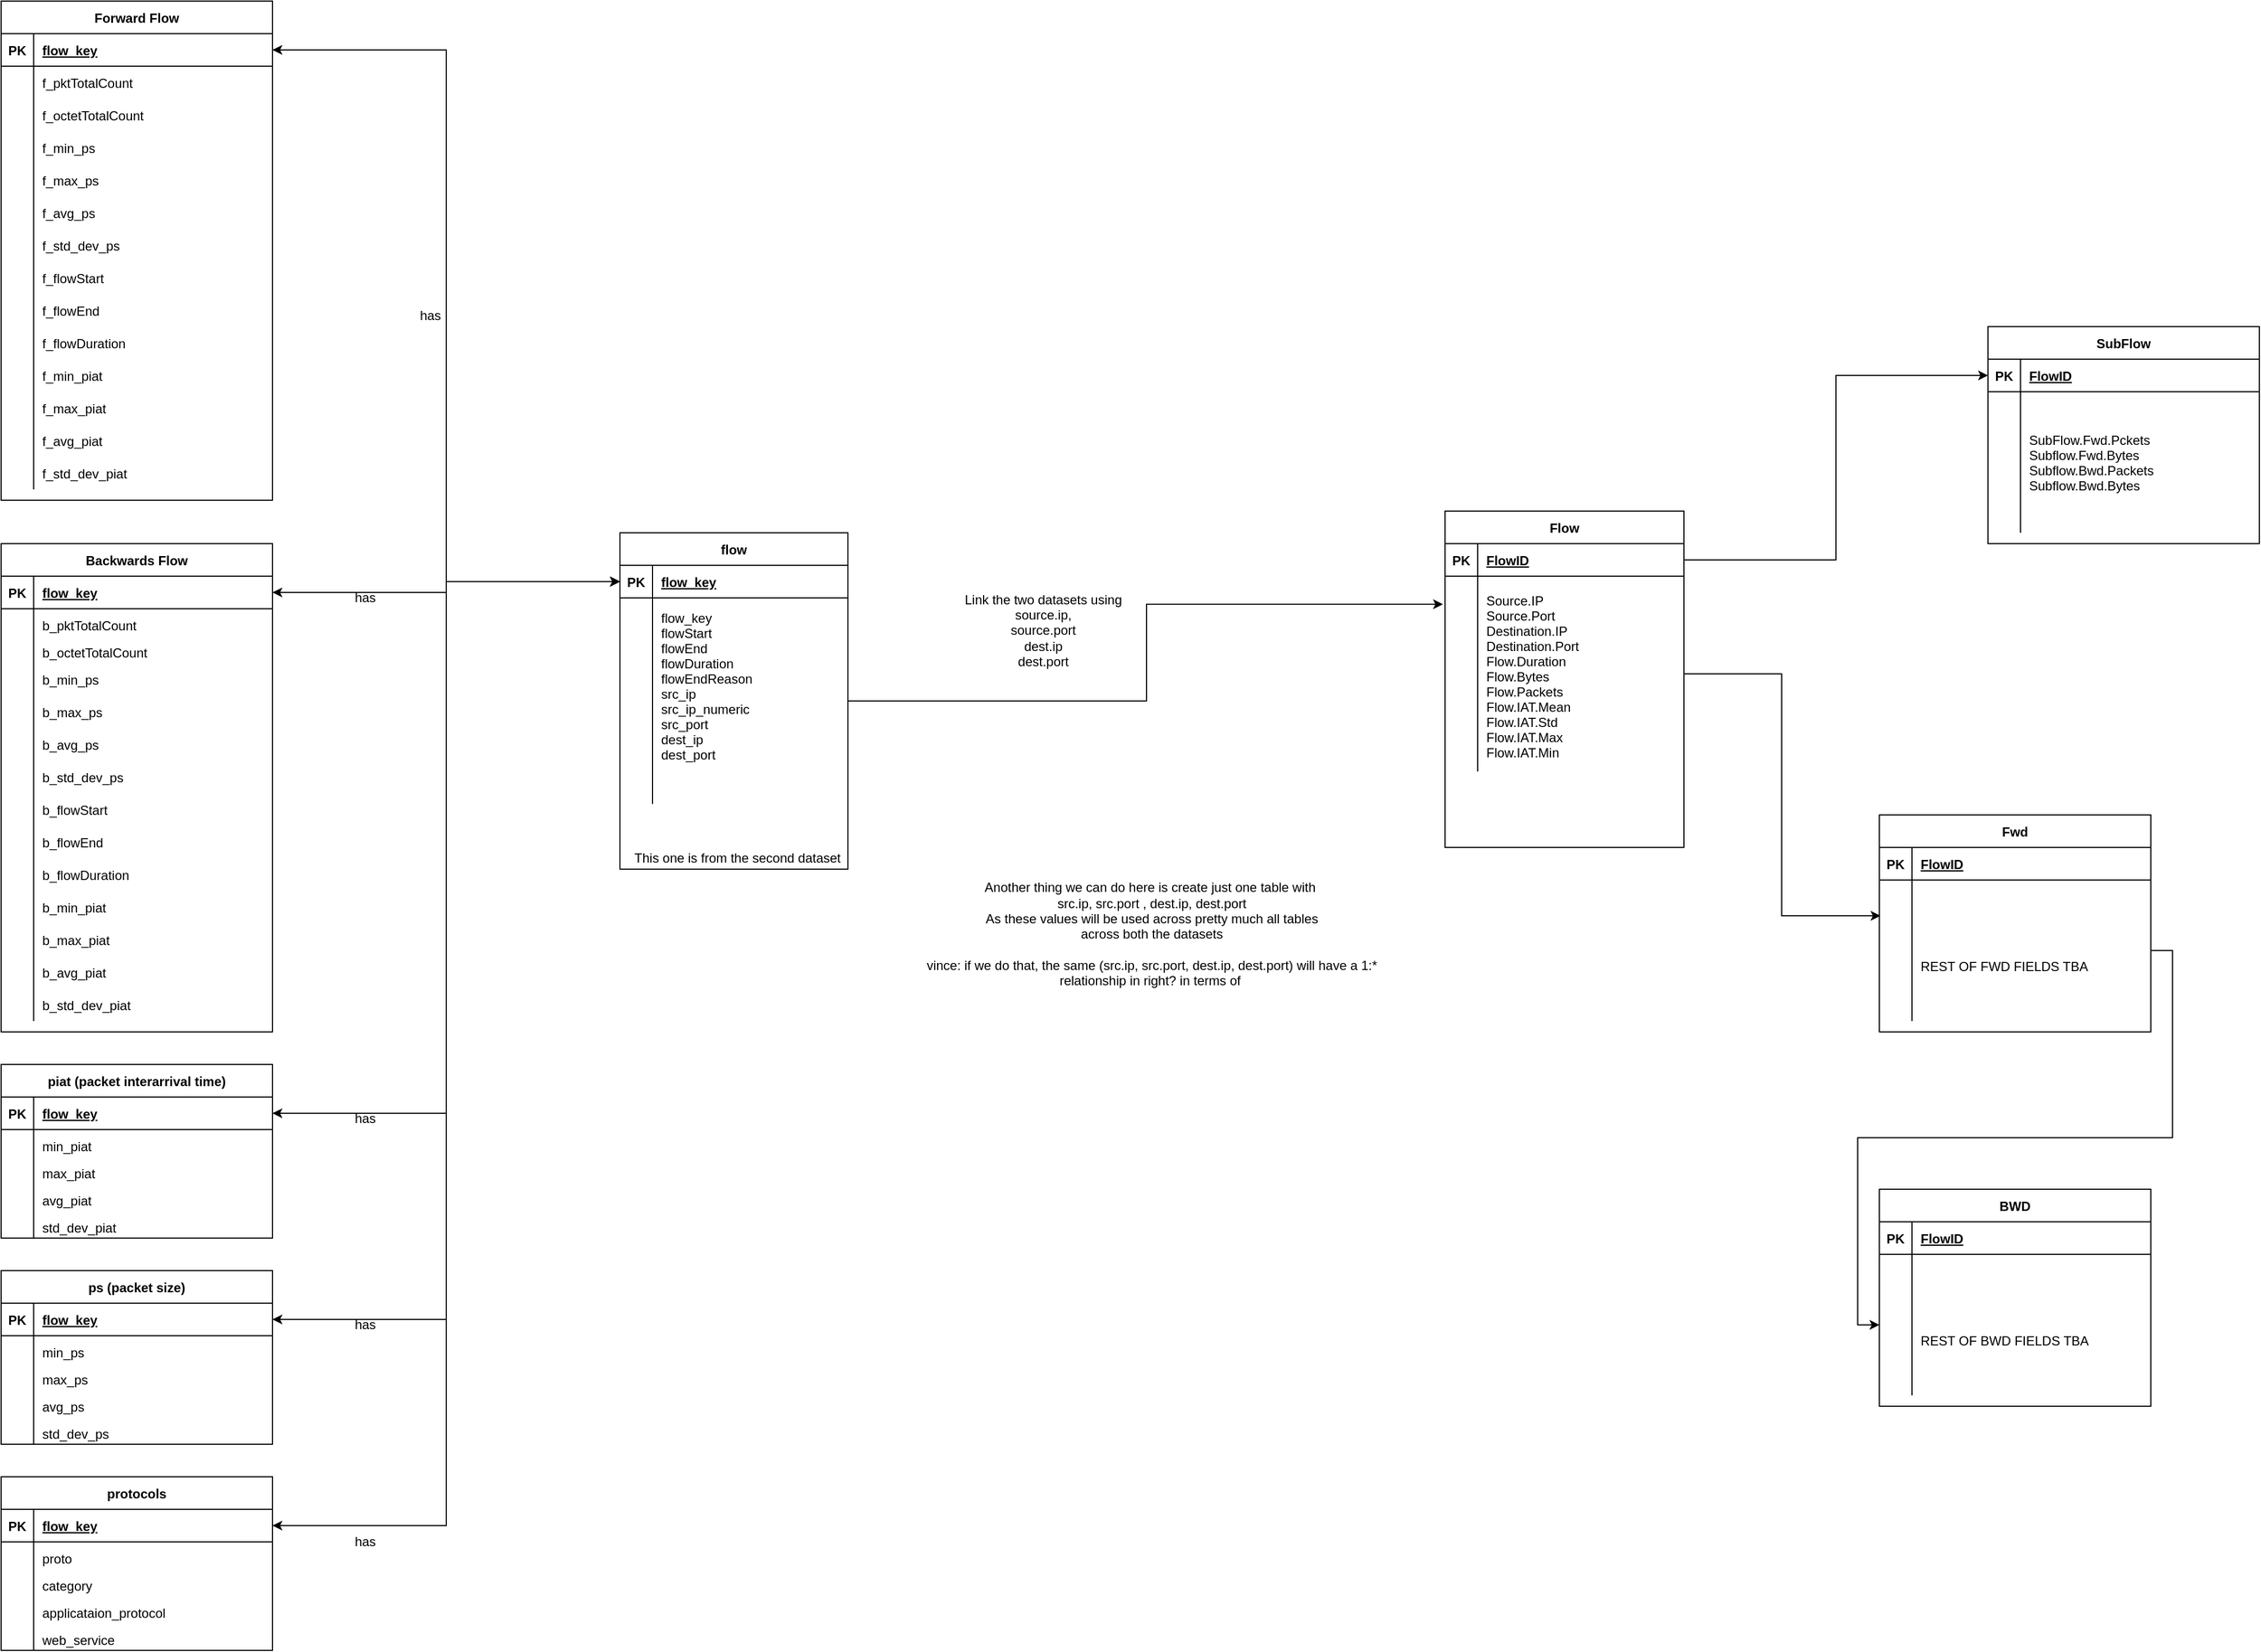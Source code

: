 <mxfile version="13.3.4" type="device"><diagram id="R2lEEEUBdFMjLlhIrx00" name="Page-1"><mxGraphModel dx="902" dy="1365" grid="1" gridSize="10" guides="1" tooltips="1" connect="1" arrows="1" fold="1" page="1" pageScale="1" pageWidth="4000" pageHeight="4000" math="0" shadow="0" extFonts="Permanent Marker^https://fonts.googleapis.com/css?family=Permanent+Marker"><root><mxCell id="0"/><mxCell id="1" parent="0"/><mxCell id="C-vyLk0tnHw3VtMMgP7b-23" value="Flow" style="shape=table;startSize=30;container=1;collapsible=1;childLayout=tableLayout;fixedRows=1;rowLines=0;fontStyle=1;align=center;resizeLast=1;" parent="1" vertex="1"><mxGeometry x="1690" y="1240" width="220" height="310" as="geometry"/></mxCell><mxCell id="C-vyLk0tnHw3VtMMgP7b-24" value="" style="shape=partialRectangle;collapsible=0;dropTarget=0;pointerEvents=0;fillColor=none;points=[[0,0.5],[1,0.5]];portConstraint=eastwest;top=0;left=0;right=0;bottom=1;" parent="C-vyLk0tnHw3VtMMgP7b-23" vertex="1"><mxGeometry y="30" width="220" height="30" as="geometry"/></mxCell><mxCell id="C-vyLk0tnHw3VtMMgP7b-25" value="PK" style="shape=partialRectangle;overflow=hidden;connectable=0;fillColor=none;top=0;left=0;bottom=0;right=0;fontStyle=1;" parent="C-vyLk0tnHw3VtMMgP7b-24" vertex="1"><mxGeometry width="30" height="30" as="geometry"/></mxCell><mxCell id="C-vyLk0tnHw3VtMMgP7b-26" value="FlowID" style="shape=partialRectangle;overflow=hidden;connectable=0;fillColor=none;top=0;left=0;bottom=0;right=0;align=left;spacingLeft=6;fontStyle=5;" parent="C-vyLk0tnHw3VtMMgP7b-24" vertex="1"><mxGeometry x="30" width="190" height="30" as="geometry"/></mxCell><mxCell id="C-vyLk0tnHw3VtMMgP7b-27" value="" style="shape=partialRectangle;collapsible=0;dropTarget=0;pointerEvents=0;fillColor=none;points=[[0,0.5],[1,0.5]];portConstraint=eastwest;top=0;left=0;right=0;bottom=0;" parent="C-vyLk0tnHw3VtMMgP7b-23" vertex="1"><mxGeometry y="60" width="220" height="180" as="geometry"/></mxCell><mxCell id="C-vyLk0tnHw3VtMMgP7b-28" value="" style="shape=partialRectangle;overflow=hidden;connectable=0;fillColor=none;top=0;left=0;bottom=0;right=0;" parent="C-vyLk0tnHw3VtMMgP7b-27" vertex="1"><mxGeometry width="30" height="180" as="geometry"/></mxCell><mxCell id="C-vyLk0tnHw3VtMMgP7b-29" value="&#10;Source.IP&#10;Source.Port&#10;Destination.IP&#10;Destination.Port&#10;Flow.Duration&#10;Flow.Bytes&#10;Flow.Packets&#10;Flow.IAT.Mean&#10;Flow.IAT.Std&#10;Flow.IAT.Max&#10;Flow.IAT.Min&#10;" style="shape=partialRectangle;overflow=hidden;connectable=0;fillColor=none;top=0;left=0;bottom=0;right=0;align=left;spacingLeft=6;" parent="C-vyLk0tnHw3VtMMgP7b-27" vertex="1"><mxGeometry x="30" width="190" height="180" as="geometry"/></mxCell><mxCell id="gjGM0tk5gOqs17T4WNx2-1" value="SubFlow" style="shape=table;startSize=30;container=1;collapsible=1;childLayout=tableLayout;fixedRows=1;rowLines=0;fontStyle=1;align=center;resizeLast=1;" parent="1" vertex="1"><mxGeometry x="2190" y="1070" width="250" height="200" as="geometry"/></mxCell><mxCell id="gjGM0tk5gOqs17T4WNx2-2" value="" style="shape=partialRectangle;collapsible=0;dropTarget=0;pointerEvents=0;fillColor=none;points=[[0,0.5],[1,0.5]];portConstraint=eastwest;top=0;left=0;right=0;bottom=1;" parent="gjGM0tk5gOqs17T4WNx2-1" vertex="1"><mxGeometry y="30" width="250" height="30" as="geometry"/></mxCell><mxCell id="gjGM0tk5gOqs17T4WNx2-3" value="PK" style="shape=partialRectangle;overflow=hidden;connectable=0;fillColor=none;top=0;left=0;bottom=0;right=0;fontStyle=1;" parent="gjGM0tk5gOqs17T4WNx2-2" vertex="1"><mxGeometry width="30" height="30" as="geometry"/></mxCell><mxCell id="gjGM0tk5gOqs17T4WNx2-4" value="FlowID" style="shape=partialRectangle;overflow=hidden;connectable=0;fillColor=none;top=0;left=0;bottom=0;right=0;align=left;spacingLeft=6;fontStyle=5;" parent="gjGM0tk5gOqs17T4WNx2-2" vertex="1"><mxGeometry x="30" width="220" height="30" as="geometry"/></mxCell><mxCell id="gjGM0tk5gOqs17T4WNx2-5" value="" style="shape=partialRectangle;collapsible=0;dropTarget=0;pointerEvents=0;fillColor=none;points=[[0,0.5],[1,0.5]];portConstraint=eastwest;top=0;left=0;right=0;bottom=0;" parent="gjGM0tk5gOqs17T4WNx2-1" vertex="1"><mxGeometry y="60" width="250" height="130" as="geometry"/></mxCell><mxCell id="gjGM0tk5gOqs17T4WNx2-6" value="" style="shape=partialRectangle;overflow=hidden;connectable=0;fillColor=none;top=0;left=0;bottom=0;right=0;" parent="gjGM0tk5gOqs17T4WNx2-5" vertex="1"><mxGeometry width="30" height="130" as="geometry"/></mxCell><mxCell id="gjGM0tk5gOqs17T4WNx2-7" value="SubFlow.Fwd.Pckets&#10;Subflow.Fwd.Bytes&#10;Subflow.Bwd.Packets&#10;Subflow.Bwd.Bytes" style="shape=partialRectangle;overflow=hidden;connectable=0;fillColor=none;top=0;left=0;bottom=0;right=0;align=left;spacingLeft=6;" parent="gjGM0tk5gOqs17T4WNx2-5" vertex="1"><mxGeometry x="30" width="220" height="130" as="geometry"/></mxCell><mxCell id="gjGM0tk5gOqs17T4WNx2-8" style="edgeStyle=orthogonalEdgeStyle;rounded=0;orthogonalLoop=1;jettySize=auto;html=1;entryX=0;entryY=0.5;entryDx=0;entryDy=0;" parent="1" source="C-vyLk0tnHw3VtMMgP7b-24" target="gjGM0tk5gOqs17T4WNx2-2" edge="1"><mxGeometry relative="1" as="geometry"/></mxCell><mxCell id="gjGM0tk5gOqs17T4WNx2-9" value="Fwd" style="shape=table;startSize=30;container=1;collapsible=1;childLayout=tableLayout;fixedRows=1;rowLines=0;fontStyle=1;align=center;resizeLast=1;" parent="1" vertex="1"><mxGeometry x="2090" y="1520" width="250" height="200" as="geometry"/></mxCell><mxCell id="gjGM0tk5gOqs17T4WNx2-10" value="" style="shape=partialRectangle;collapsible=0;dropTarget=0;pointerEvents=0;fillColor=none;points=[[0,0.5],[1,0.5]];portConstraint=eastwest;top=0;left=0;right=0;bottom=1;" parent="gjGM0tk5gOqs17T4WNx2-9" vertex="1"><mxGeometry y="30" width="250" height="30" as="geometry"/></mxCell><mxCell id="gjGM0tk5gOqs17T4WNx2-11" value="PK" style="shape=partialRectangle;overflow=hidden;connectable=0;fillColor=none;top=0;left=0;bottom=0;right=0;fontStyle=1;" parent="gjGM0tk5gOqs17T4WNx2-10" vertex="1"><mxGeometry width="30" height="30" as="geometry"/></mxCell><mxCell id="gjGM0tk5gOqs17T4WNx2-12" value="FlowID" style="shape=partialRectangle;overflow=hidden;connectable=0;fillColor=none;top=0;left=0;bottom=0;right=0;align=left;spacingLeft=6;fontStyle=5;" parent="gjGM0tk5gOqs17T4WNx2-10" vertex="1"><mxGeometry x="30" width="220" height="30" as="geometry"/></mxCell><mxCell id="gjGM0tk5gOqs17T4WNx2-13" value="" style="shape=partialRectangle;collapsible=0;dropTarget=0;pointerEvents=0;fillColor=none;points=[[0,0.5],[1,0.5]];portConstraint=eastwest;top=0;left=0;right=0;bottom=0;" parent="gjGM0tk5gOqs17T4WNx2-9" vertex="1"><mxGeometry y="60" width="250" height="130" as="geometry"/></mxCell><mxCell id="gjGM0tk5gOqs17T4WNx2-14" value="" style="shape=partialRectangle;overflow=hidden;connectable=0;fillColor=none;top=0;left=0;bottom=0;right=0;" parent="gjGM0tk5gOqs17T4WNx2-13" vertex="1"><mxGeometry width="30" height="130" as="geometry"/></mxCell><mxCell id="gjGM0tk5gOqs17T4WNx2-15" value="&#10;&#10;REST OF FWD FIELDS TBA" style="shape=partialRectangle;overflow=hidden;connectable=0;fillColor=none;top=0;left=0;bottom=0;right=0;align=left;spacingLeft=6;" parent="gjGM0tk5gOqs17T4WNx2-13" vertex="1"><mxGeometry x="30" width="220" height="130" as="geometry"/></mxCell><mxCell id="gjGM0tk5gOqs17T4WNx2-16" style="edgeStyle=orthogonalEdgeStyle;rounded=0;orthogonalLoop=1;jettySize=auto;html=1;exitX=1;exitY=0.5;exitDx=0;exitDy=0;entryX=0.004;entryY=0.254;entryDx=0;entryDy=0;entryPerimeter=0;" parent="1" source="C-vyLk0tnHw3VtMMgP7b-27" target="gjGM0tk5gOqs17T4WNx2-13" edge="1"><mxGeometry relative="1" as="geometry"/></mxCell><mxCell id="gjGM0tk5gOqs17T4WNx2-17" value="BWD" style="shape=table;startSize=30;container=1;collapsible=1;childLayout=tableLayout;fixedRows=1;rowLines=0;fontStyle=1;align=center;resizeLast=1;" parent="1" vertex="1"><mxGeometry x="2090" y="1865" width="250" height="200" as="geometry"/></mxCell><mxCell id="gjGM0tk5gOqs17T4WNx2-18" value="" style="shape=partialRectangle;collapsible=0;dropTarget=0;pointerEvents=0;fillColor=none;points=[[0,0.5],[1,0.5]];portConstraint=eastwest;top=0;left=0;right=0;bottom=1;" parent="gjGM0tk5gOqs17T4WNx2-17" vertex="1"><mxGeometry y="30" width="250" height="30" as="geometry"/></mxCell><mxCell id="gjGM0tk5gOqs17T4WNx2-19" value="PK" style="shape=partialRectangle;overflow=hidden;connectable=0;fillColor=none;top=0;left=0;bottom=0;right=0;fontStyle=1;" parent="gjGM0tk5gOqs17T4WNx2-18" vertex="1"><mxGeometry width="30" height="30" as="geometry"/></mxCell><mxCell id="gjGM0tk5gOqs17T4WNx2-20" value="FlowID" style="shape=partialRectangle;overflow=hidden;connectable=0;fillColor=none;top=0;left=0;bottom=0;right=0;align=left;spacingLeft=6;fontStyle=5;" parent="gjGM0tk5gOqs17T4WNx2-18" vertex="1"><mxGeometry x="30" width="220" height="30" as="geometry"/></mxCell><mxCell id="gjGM0tk5gOqs17T4WNx2-21" value="" style="shape=partialRectangle;collapsible=0;dropTarget=0;pointerEvents=0;fillColor=none;points=[[0,0.5],[1,0.5]];portConstraint=eastwest;top=0;left=0;right=0;bottom=0;" parent="gjGM0tk5gOqs17T4WNx2-17" vertex="1"><mxGeometry y="60" width="250" height="130" as="geometry"/></mxCell><mxCell id="gjGM0tk5gOqs17T4WNx2-22" value="" style="shape=partialRectangle;overflow=hidden;connectable=0;fillColor=none;top=0;left=0;bottom=0;right=0;" parent="gjGM0tk5gOqs17T4WNx2-21" vertex="1"><mxGeometry width="30" height="130" as="geometry"/></mxCell><mxCell id="gjGM0tk5gOqs17T4WNx2-23" value="&#10;&#10;REST OF BWD FIELDS TBA" style="shape=partialRectangle;overflow=hidden;connectable=0;fillColor=none;top=0;left=0;bottom=0;right=0;align=left;spacingLeft=6;" parent="gjGM0tk5gOqs17T4WNx2-21" vertex="1"><mxGeometry x="30" width="220" height="130" as="geometry"/></mxCell><mxCell id="gjGM0tk5gOqs17T4WNx2-24" style="edgeStyle=orthogonalEdgeStyle;rounded=0;orthogonalLoop=1;jettySize=auto;html=1;exitX=1;exitY=0.5;exitDx=0;exitDy=0;entryX=0;entryY=0.5;entryDx=0;entryDy=0;" parent="1" source="gjGM0tk5gOqs17T4WNx2-13" target="gjGM0tk5gOqs17T4WNx2-21" edge="1"><mxGeometry relative="1" as="geometry"/></mxCell><mxCell id="gjGM0tk5gOqs17T4WNx2-25" value="flow" style="shape=table;startSize=30;container=1;collapsible=1;childLayout=tableLayout;fixedRows=1;rowLines=0;fontStyle=1;align=center;resizeLast=1;" parent="1" vertex="1"><mxGeometry x="930" y="1260" width="210" height="310" as="geometry"/></mxCell><mxCell id="gjGM0tk5gOqs17T4WNx2-26" value="" style="shape=partialRectangle;collapsible=0;dropTarget=0;pointerEvents=0;fillColor=none;top=0;left=0;bottom=1;right=0;points=[[0,0.5],[1,0.5]];portConstraint=eastwest;" parent="gjGM0tk5gOqs17T4WNx2-25" vertex="1"><mxGeometry y="30" width="210" height="30" as="geometry"/></mxCell><mxCell id="gjGM0tk5gOqs17T4WNx2-27" value="PK" style="shape=partialRectangle;connectable=0;fillColor=none;top=0;left=0;bottom=0;right=0;fontStyle=1;overflow=hidden;" parent="gjGM0tk5gOqs17T4WNx2-26" vertex="1"><mxGeometry width="30" height="30" as="geometry"/></mxCell><mxCell id="gjGM0tk5gOqs17T4WNx2-28" value="flow_key" style="shape=partialRectangle;connectable=0;fillColor=none;top=0;left=0;bottom=0;right=0;align=left;spacingLeft=6;fontStyle=5;overflow=hidden;" parent="gjGM0tk5gOqs17T4WNx2-26" vertex="1"><mxGeometry x="30" width="180" height="30" as="geometry"/></mxCell><mxCell id="gjGM0tk5gOqs17T4WNx2-29" value="" style="shape=partialRectangle;collapsible=0;dropTarget=0;pointerEvents=0;fillColor=none;top=0;left=0;bottom=0;right=0;points=[[0,0.5],[1,0.5]];portConstraint=eastwest;" parent="gjGM0tk5gOqs17T4WNx2-25" vertex="1"><mxGeometry y="60" width="210" height="190" as="geometry"/></mxCell><mxCell id="gjGM0tk5gOqs17T4WNx2-30" value="" style="shape=partialRectangle;connectable=0;fillColor=none;top=0;left=0;bottom=0;right=0;editable=1;overflow=hidden;" parent="gjGM0tk5gOqs17T4WNx2-29" vertex="1"><mxGeometry width="30" height="190" as="geometry"/></mxCell><mxCell id="gjGM0tk5gOqs17T4WNx2-31" value="flow_key&#10;flowStart&#10;flowEnd&#10;flowDuration&#10;flowEndReason&#10;src_ip&#10;src_ip_numeric&#10;src_port&#10;dest_ip&#10;dest_port&#10;&#10;" style="shape=partialRectangle;connectable=0;fillColor=none;top=0;left=0;bottom=0;right=0;align=left;spacingLeft=6;overflow=hidden;" parent="gjGM0tk5gOqs17T4WNx2-29" vertex="1"><mxGeometry x="30" width="180" height="190" as="geometry"/></mxCell><mxCell id="gjGM0tk5gOqs17T4WNx2-44" value="This one is from the second dataset&amp;nbsp;" style="text;html=1;strokeColor=none;fillColor=none;align=center;verticalAlign=middle;whiteSpace=wrap;rounded=0;" parent="1" vertex="1"><mxGeometry x="940" y="1550" width="200" height="20" as="geometry"/></mxCell><mxCell id="gjGM0tk5gOqs17T4WNx2-46" style="edgeStyle=orthogonalEdgeStyle;rounded=0;orthogonalLoop=1;jettySize=auto;html=1;exitX=1;exitY=0.5;exitDx=0;exitDy=0;entryX=-0.009;entryY=0.144;entryDx=0;entryDy=0;entryPerimeter=0;" parent="1" source="gjGM0tk5gOqs17T4WNx2-29" target="C-vyLk0tnHw3VtMMgP7b-27" edge="1"><mxGeometry relative="1" as="geometry"/></mxCell><mxCell id="gjGM0tk5gOqs17T4WNx2-47" value="Link the two datasets using source.ip,&lt;br&gt;source.port&lt;br&gt;dest.ip&lt;br&gt;dest.port" style="text;html=1;strokeColor=none;fillColor=none;align=center;verticalAlign=middle;whiteSpace=wrap;rounded=0;" parent="1" vertex="1"><mxGeometry x="1220" y="1290" width="200" height="120" as="geometry"/></mxCell><mxCell id="gjGM0tk5gOqs17T4WNx2-91" style="edgeStyle=orthogonalEdgeStyle;rounded=0;orthogonalLoop=1;jettySize=auto;html=1;exitX=1;exitY=0.5;exitDx=0;exitDy=0;entryX=0;entryY=0.5;entryDx=0;entryDy=0;" parent="1" source="gjGM0tk5gOqs17T4WNx2-49" target="gjGM0tk5gOqs17T4WNx2-26" edge="1"><mxGeometry relative="1" as="geometry"/></mxCell><mxCell id="gjGM0tk5gOqs17T4WNx2-92" value="Another thing we can do here is create just one table with&amp;nbsp;&lt;br&gt;src.ip, src.port , dest.ip, dest.port&lt;br&gt;As these values will be used across pretty much all tables&lt;br&gt;across both the datasets&lt;br&gt;&lt;br&gt;vince: if we do that, the same (src.ip, src.port, dest.ip, dest.port) will have a 1:* relationship in right? in terms of&amp;nbsp;" style="text;html=1;strokeColor=none;fillColor=none;align=center;verticalAlign=middle;whiteSpace=wrap;rounded=0;" parent="1" vertex="1"><mxGeometry x="1190" y="1510" width="460" height="240" as="geometry"/></mxCell><mxCell id="UeCXJsunEI8REGFRv4Gf-2" style="edgeStyle=orthogonalEdgeStyle;rounded=0;orthogonalLoop=1;jettySize=auto;html=1;exitX=1;exitY=0.5;exitDx=0;exitDy=0;entryX=0;entryY=0.5;entryDx=0;entryDy=0;" edge="1" parent="1" source="gjGM0tk5gOqs17T4WNx2-95" target="gjGM0tk5gOqs17T4WNx2-26"><mxGeometry relative="1" as="geometry"/></mxCell><mxCell id="UeCXJsunEI8REGFRv4Gf-3" style="edgeStyle=orthogonalEdgeStyle;rounded=0;orthogonalLoop=1;jettySize=auto;html=1;entryX=1;entryY=0.5;entryDx=0;entryDy=0;" edge="1" parent="1" source="gjGM0tk5gOqs17T4WNx2-26" target="gjGM0tk5gOqs17T4WNx2-49"><mxGeometry relative="1" as="geometry"/></mxCell><mxCell id="UeCXJsunEI8REGFRv4Gf-4" style="edgeStyle=orthogonalEdgeStyle;rounded=0;orthogonalLoop=1;jettySize=auto;html=1;entryX=1;entryY=0.5;entryDx=0;entryDy=0;" edge="1" parent="1" source="gjGM0tk5gOqs17T4WNx2-26" target="gjGM0tk5gOqs17T4WNx2-95"><mxGeometry relative="1" as="geometry"/></mxCell><mxCell id="UeCXJsunEI8REGFRv4Gf-5" value="has" style="text;html=1;align=center;verticalAlign=middle;resizable=0;points=[];autosize=1;" vertex="1" parent="1"><mxGeometry x="740" y="1050" width="30" height="20" as="geometry"/></mxCell><mxCell id="UeCXJsunEI8REGFRv4Gf-6" value="has" style="text;html=1;align=center;verticalAlign=middle;resizable=0;points=[];autosize=1;" vertex="1" parent="1"><mxGeometry x="680" y="1310" width="30" height="20" as="geometry"/></mxCell><mxCell id="gjGM0tk5gOqs17T4WNx2-48" value="Forward Flow" style="shape=table;startSize=30;container=1;collapsible=1;childLayout=tableLayout;fixedRows=1;rowLines=0;fontStyle=1;align=center;resizeLast=1;" parent="1" vertex="1"><mxGeometry x="360" y="770" width="250" height="460" as="geometry"/></mxCell><mxCell id="gjGM0tk5gOqs17T4WNx2-49" value="" style="shape=partialRectangle;collapsible=0;dropTarget=0;pointerEvents=0;fillColor=none;points=[[0,0.5],[1,0.5]];portConstraint=eastwest;top=0;left=0;right=0;bottom=1;" parent="gjGM0tk5gOqs17T4WNx2-48" vertex="1"><mxGeometry y="30" width="250" height="30" as="geometry"/></mxCell><mxCell id="gjGM0tk5gOqs17T4WNx2-50" value="PK" style="shape=partialRectangle;overflow=hidden;connectable=0;fillColor=none;top=0;left=0;bottom=0;right=0;fontStyle=1;" parent="gjGM0tk5gOqs17T4WNx2-49" vertex="1"><mxGeometry width="30" height="30" as="geometry"/></mxCell><mxCell id="gjGM0tk5gOqs17T4WNx2-51" value="flow_key" style="shape=partialRectangle;overflow=hidden;connectable=0;fillColor=none;top=0;left=0;bottom=0;right=0;align=left;spacingLeft=6;fontStyle=5;" parent="gjGM0tk5gOqs17T4WNx2-49" vertex="1"><mxGeometry x="30" width="220" height="30" as="geometry"/></mxCell><mxCell id="gjGM0tk5gOqs17T4WNx2-52" value="" style="shape=partialRectangle;collapsible=0;dropTarget=0;pointerEvents=0;fillColor=none;points=[[0,0.5],[1,0.5]];portConstraint=eastwest;top=0;left=0;right=0;bottom=0;" parent="gjGM0tk5gOqs17T4WNx2-48" vertex="1"><mxGeometry y="60" width="250" height="30" as="geometry"/></mxCell><mxCell id="gjGM0tk5gOqs17T4WNx2-53" value="" style="shape=partialRectangle;overflow=hidden;connectable=0;fillColor=none;top=0;left=0;bottom=0;right=0;" parent="gjGM0tk5gOqs17T4WNx2-52" vertex="1"><mxGeometry width="30" height="30" as="geometry"/></mxCell><mxCell id="gjGM0tk5gOqs17T4WNx2-54" value="f_pktTotalCount" style="shape=partialRectangle;overflow=hidden;connectable=0;fillColor=none;top=0;left=0;bottom=0;right=0;align=left;spacingLeft=6;" parent="gjGM0tk5gOqs17T4WNx2-52" vertex="1"><mxGeometry x="30" width="220" height="30" as="geometry"/></mxCell><mxCell id="gjGM0tk5gOqs17T4WNx2-55" value="" style="shape=partialRectangle;collapsible=0;dropTarget=0;pointerEvents=0;fillColor=none;top=0;left=0;bottom=0;right=0;points=[[0,0.5],[1,0.5]];portConstraint=eastwest;" parent="gjGM0tk5gOqs17T4WNx2-48" vertex="1"><mxGeometry y="90" width="250" height="30" as="geometry"/></mxCell><mxCell id="gjGM0tk5gOqs17T4WNx2-56" value="" style="shape=partialRectangle;connectable=0;fillColor=none;top=0;left=0;bottom=0;right=0;editable=1;overflow=hidden;" parent="gjGM0tk5gOqs17T4WNx2-55" vertex="1"><mxGeometry width="30" height="30" as="geometry"/></mxCell><mxCell id="gjGM0tk5gOqs17T4WNx2-57" value="f_octetTotalCount" style="shape=partialRectangle;connectable=0;fillColor=none;top=0;left=0;bottom=0;right=0;align=left;spacingLeft=6;overflow=hidden;" parent="gjGM0tk5gOqs17T4WNx2-55" vertex="1"><mxGeometry x="30" width="220" height="30" as="geometry"/></mxCell><mxCell id="gjGM0tk5gOqs17T4WNx2-58" value="" style="shape=partialRectangle;collapsible=0;dropTarget=0;pointerEvents=0;fillColor=none;top=0;left=0;bottom=0;right=0;points=[[0,0.5],[1,0.5]];portConstraint=eastwest;" parent="gjGM0tk5gOqs17T4WNx2-48" vertex="1"><mxGeometry y="120" width="250" height="30" as="geometry"/></mxCell><mxCell id="gjGM0tk5gOqs17T4WNx2-59" value="" style="shape=partialRectangle;connectable=0;fillColor=none;top=0;left=0;bottom=0;right=0;editable=1;overflow=hidden;" parent="gjGM0tk5gOqs17T4WNx2-58" vertex="1"><mxGeometry width="30" height="30" as="geometry"/></mxCell><mxCell id="gjGM0tk5gOqs17T4WNx2-60" value="f_min_ps" style="shape=partialRectangle;connectable=0;fillColor=none;top=0;left=0;bottom=0;right=0;align=left;spacingLeft=6;overflow=hidden;" parent="gjGM0tk5gOqs17T4WNx2-58" vertex="1"><mxGeometry x="30" width="220" height="30" as="geometry"/></mxCell><mxCell id="gjGM0tk5gOqs17T4WNx2-61" value="" style="shape=partialRectangle;collapsible=0;dropTarget=0;pointerEvents=0;fillColor=none;top=0;left=0;bottom=0;right=0;points=[[0,0.5],[1,0.5]];portConstraint=eastwest;" parent="gjGM0tk5gOqs17T4WNx2-48" vertex="1"><mxGeometry y="150" width="250" height="30" as="geometry"/></mxCell><mxCell id="gjGM0tk5gOqs17T4WNx2-62" value="" style="shape=partialRectangle;connectable=0;fillColor=none;top=0;left=0;bottom=0;right=0;editable=1;overflow=hidden;" parent="gjGM0tk5gOqs17T4WNx2-61" vertex="1"><mxGeometry width="30" height="30" as="geometry"/></mxCell><mxCell id="gjGM0tk5gOqs17T4WNx2-63" value="f_max_ps" style="shape=partialRectangle;connectable=0;fillColor=none;top=0;left=0;bottom=0;right=0;align=left;spacingLeft=6;overflow=hidden;" parent="gjGM0tk5gOqs17T4WNx2-61" vertex="1"><mxGeometry x="30" width="220" height="30" as="geometry"/></mxCell><mxCell id="gjGM0tk5gOqs17T4WNx2-64" value="" style="shape=partialRectangle;collapsible=0;dropTarget=0;pointerEvents=0;fillColor=none;top=0;left=0;bottom=0;right=0;points=[[0,0.5],[1,0.5]];portConstraint=eastwest;" parent="gjGM0tk5gOqs17T4WNx2-48" vertex="1"><mxGeometry y="180" width="250" height="30" as="geometry"/></mxCell><mxCell id="gjGM0tk5gOqs17T4WNx2-65" value="" style="shape=partialRectangle;connectable=0;fillColor=none;top=0;left=0;bottom=0;right=0;editable=1;overflow=hidden;" parent="gjGM0tk5gOqs17T4WNx2-64" vertex="1"><mxGeometry width="30" height="30" as="geometry"/></mxCell><mxCell id="gjGM0tk5gOqs17T4WNx2-66" value="f_avg_ps" style="shape=partialRectangle;connectable=0;fillColor=none;top=0;left=0;bottom=0;right=0;align=left;spacingLeft=6;overflow=hidden;" parent="gjGM0tk5gOqs17T4WNx2-64" vertex="1"><mxGeometry x="30" width="220" height="30" as="geometry"/></mxCell><mxCell id="gjGM0tk5gOqs17T4WNx2-67" value="" style="shape=partialRectangle;collapsible=0;dropTarget=0;pointerEvents=0;fillColor=none;top=0;left=0;bottom=0;right=0;points=[[0,0.5],[1,0.5]];portConstraint=eastwest;" parent="gjGM0tk5gOqs17T4WNx2-48" vertex="1"><mxGeometry y="210" width="250" height="30" as="geometry"/></mxCell><mxCell id="gjGM0tk5gOqs17T4WNx2-68" value="" style="shape=partialRectangle;connectable=0;fillColor=none;top=0;left=0;bottom=0;right=0;editable=1;overflow=hidden;" parent="gjGM0tk5gOqs17T4WNx2-67" vertex="1"><mxGeometry width="30" height="30" as="geometry"/></mxCell><mxCell id="gjGM0tk5gOqs17T4WNx2-69" value="f_std_dev_ps" style="shape=partialRectangle;connectable=0;fillColor=none;top=0;left=0;bottom=0;right=0;align=left;spacingLeft=6;overflow=hidden;" parent="gjGM0tk5gOqs17T4WNx2-67" vertex="1"><mxGeometry x="30" width="220" height="30" as="geometry"/></mxCell><mxCell id="gjGM0tk5gOqs17T4WNx2-70" value="" style="shape=partialRectangle;collapsible=0;dropTarget=0;pointerEvents=0;fillColor=none;top=0;left=0;bottom=0;right=0;points=[[0,0.5],[1,0.5]];portConstraint=eastwest;" parent="gjGM0tk5gOqs17T4WNx2-48" vertex="1"><mxGeometry y="240" width="250" height="30" as="geometry"/></mxCell><mxCell id="gjGM0tk5gOqs17T4WNx2-71" value="" style="shape=partialRectangle;connectable=0;fillColor=none;top=0;left=0;bottom=0;right=0;editable=1;overflow=hidden;" parent="gjGM0tk5gOqs17T4WNx2-70" vertex="1"><mxGeometry width="30" height="30" as="geometry"/></mxCell><mxCell id="gjGM0tk5gOqs17T4WNx2-72" value="f_flowStart" style="shape=partialRectangle;connectable=0;fillColor=none;top=0;left=0;bottom=0;right=0;align=left;spacingLeft=6;overflow=hidden;" parent="gjGM0tk5gOqs17T4WNx2-70" vertex="1"><mxGeometry x="30" width="220" height="30" as="geometry"/></mxCell><mxCell id="gjGM0tk5gOqs17T4WNx2-73" value="" style="shape=partialRectangle;collapsible=0;dropTarget=0;pointerEvents=0;fillColor=none;top=0;left=0;bottom=0;right=0;points=[[0,0.5],[1,0.5]];portConstraint=eastwest;" parent="gjGM0tk5gOqs17T4WNx2-48" vertex="1"><mxGeometry y="270" width="250" height="30" as="geometry"/></mxCell><mxCell id="gjGM0tk5gOqs17T4WNx2-74" value="" style="shape=partialRectangle;connectable=0;fillColor=none;top=0;left=0;bottom=0;right=0;editable=1;overflow=hidden;" parent="gjGM0tk5gOqs17T4WNx2-73" vertex="1"><mxGeometry width="30" height="30" as="geometry"/></mxCell><mxCell id="gjGM0tk5gOqs17T4WNx2-75" value="f_flowEnd" style="shape=partialRectangle;connectable=0;fillColor=none;top=0;left=0;bottom=0;right=0;align=left;spacingLeft=6;overflow=hidden;" parent="gjGM0tk5gOqs17T4WNx2-73" vertex="1"><mxGeometry x="30" width="220" height="30" as="geometry"/></mxCell><mxCell id="gjGM0tk5gOqs17T4WNx2-76" value="" style="shape=partialRectangle;collapsible=0;dropTarget=0;pointerEvents=0;fillColor=none;top=0;left=0;bottom=0;right=0;points=[[0,0.5],[1,0.5]];portConstraint=eastwest;" parent="gjGM0tk5gOqs17T4WNx2-48" vertex="1"><mxGeometry y="300" width="250" height="30" as="geometry"/></mxCell><mxCell id="gjGM0tk5gOqs17T4WNx2-77" value="" style="shape=partialRectangle;connectable=0;fillColor=none;top=0;left=0;bottom=0;right=0;editable=1;overflow=hidden;" parent="gjGM0tk5gOqs17T4WNx2-76" vertex="1"><mxGeometry width="30" height="30" as="geometry"/></mxCell><mxCell id="gjGM0tk5gOqs17T4WNx2-78" value="f_flowDuration" style="shape=partialRectangle;connectable=0;fillColor=none;top=0;left=0;bottom=0;right=0;align=left;spacingLeft=6;overflow=hidden;" parent="gjGM0tk5gOqs17T4WNx2-76" vertex="1"><mxGeometry x="30" width="220" height="30" as="geometry"/></mxCell><mxCell id="gjGM0tk5gOqs17T4WNx2-79" value="" style="shape=partialRectangle;collapsible=0;dropTarget=0;pointerEvents=0;fillColor=none;top=0;left=0;bottom=0;right=0;points=[[0,0.5],[1,0.5]];portConstraint=eastwest;" parent="gjGM0tk5gOqs17T4WNx2-48" vertex="1"><mxGeometry y="330" width="250" height="30" as="geometry"/></mxCell><mxCell id="gjGM0tk5gOqs17T4WNx2-80" value="" style="shape=partialRectangle;connectable=0;fillColor=none;top=0;left=0;bottom=0;right=0;editable=1;overflow=hidden;" parent="gjGM0tk5gOqs17T4WNx2-79" vertex="1"><mxGeometry width="30" height="30" as="geometry"/></mxCell><mxCell id="gjGM0tk5gOqs17T4WNx2-81" value="f_min_piat" style="shape=partialRectangle;connectable=0;fillColor=none;top=0;left=0;bottom=0;right=0;align=left;spacingLeft=6;overflow=hidden;" parent="gjGM0tk5gOqs17T4WNx2-79" vertex="1"><mxGeometry x="30" width="220" height="30" as="geometry"/></mxCell><mxCell id="gjGM0tk5gOqs17T4WNx2-82" value="" style="shape=partialRectangle;collapsible=0;dropTarget=0;pointerEvents=0;fillColor=none;top=0;left=0;bottom=0;right=0;points=[[0,0.5],[1,0.5]];portConstraint=eastwest;" parent="gjGM0tk5gOqs17T4WNx2-48" vertex="1"><mxGeometry y="360" width="250" height="30" as="geometry"/></mxCell><mxCell id="gjGM0tk5gOqs17T4WNx2-83" value="" style="shape=partialRectangle;connectable=0;fillColor=none;top=0;left=0;bottom=0;right=0;editable=1;overflow=hidden;" parent="gjGM0tk5gOqs17T4WNx2-82" vertex="1"><mxGeometry width="30" height="30" as="geometry"/></mxCell><mxCell id="gjGM0tk5gOqs17T4WNx2-84" value="f_max_piat" style="shape=partialRectangle;connectable=0;fillColor=none;top=0;left=0;bottom=0;right=0;align=left;spacingLeft=6;overflow=hidden;" parent="gjGM0tk5gOqs17T4WNx2-82" vertex="1"><mxGeometry x="30" width="220" height="30" as="geometry"/></mxCell><mxCell id="gjGM0tk5gOqs17T4WNx2-85" value="" style="shape=partialRectangle;collapsible=0;dropTarget=0;pointerEvents=0;fillColor=none;top=0;left=0;bottom=0;right=0;points=[[0,0.5],[1,0.5]];portConstraint=eastwest;" parent="gjGM0tk5gOqs17T4WNx2-48" vertex="1"><mxGeometry y="390" width="250" height="30" as="geometry"/></mxCell><mxCell id="gjGM0tk5gOqs17T4WNx2-86" value="" style="shape=partialRectangle;connectable=0;fillColor=none;top=0;left=0;bottom=0;right=0;editable=1;overflow=hidden;" parent="gjGM0tk5gOqs17T4WNx2-85" vertex="1"><mxGeometry width="30" height="30" as="geometry"/></mxCell><mxCell id="gjGM0tk5gOqs17T4WNx2-87" value="f_avg_piat" style="shape=partialRectangle;connectable=0;fillColor=none;top=0;left=0;bottom=0;right=0;align=left;spacingLeft=6;overflow=hidden;" parent="gjGM0tk5gOqs17T4WNx2-85" vertex="1"><mxGeometry x="30" width="220" height="30" as="geometry"/></mxCell><mxCell id="gjGM0tk5gOqs17T4WNx2-88" value="" style="shape=partialRectangle;collapsible=0;dropTarget=0;pointerEvents=0;fillColor=none;top=0;left=0;bottom=0;right=0;points=[[0,0.5],[1,0.5]];portConstraint=eastwest;" parent="gjGM0tk5gOqs17T4WNx2-48" vertex="1"><mxGeometry y="420" width="250" height="30" as="geometry"/></mxCell><mxCell id="gjGM0tk5gOqs17T4WNx2-89" value="" style="shape=partialRectangle;connectable=0;fillColor=none;top=0;left=0;bottom=0;right=0;editable=1;overflow=hidden;" parent="gjGM0tk5gOqs17T4WNx2-88" vertex="1"><mxGeometry width="30" height="30" as="geometry"/></mxCell><mxCell id="gjGM0tk5gOqs17T4WNx2-90" value="f_std_dev_piat" style="shape=partialRectangle;connectable=0;fillColor=none;top=0;left=0;bottom=0;right=0;align=left;spacingLeft=6;overflow=hidden;" parent="gjGM0tk5gOqs17T4WNx2-88" vertex="1"><mxGeometry x="30" width="220" height="30" as="geometry"/></mxCell><mxCell id="gjGM0tk5gOqs17T4WNx2-94" value="Backwards Flow" style="shape=table;startSize=30;container=1;collapsible=1;childLayout=tableLayout;fixedRows=1;rowLines=0;fontStyle=1;align=center;resizeLast=1;" parent="1" vertex="1"><mxGeometry x="360" y="1270" width="250" height="450" as="geometry"/></mxCell><mxCell id="gjGM0tk5gOqs17T4WNx2-95" value="" style="shape=partialRectangle;collapsible=0;dropTarget=0;pointerEvents=0;fillColor=none;points=[[0,0.5],[1,0.5]];portConstraint=eastwest;top=0;left=0;right=0;bottom=1;" parent="gjGM0tk5gOqs17T4WNx2-94" vertex="1"><mxGeometry y="30" width="250" height="30" as="geometry"/></mxCell><mxCell id="gjGM0tk5gOqs17T4WNx2-96" value="PK" style="shape=partialRectangle;overflow=hidden;connectable=0;fillColor=none;top=0;left=0;bottom=0;right=0;fontStyle=1;" parent="gjGM0tk5gOqs17T4WNx2-95" vertex="1"><mxGeometry width="30" height="30" as="geometry"/></mxCell><mxCell id="gjGM0tk5gOqs17T4WNx2-97" value="flow_key" style="shape=partialRectangle;overflow=hidden;connectable=0;fillColor=none;top=0;left=0;bottom=0;right=0;align=left;spacingLeft=6;fontStyle=5;" parent="gjGM0tk5gOqs17T4WNx2-95" vertex="1"><mxGeometry x="30" width="220" height="30" as="geometry"/></mxCell><mxCell id="gjGM0tk5gOqs17T4WNx2-98" value="" style="shape=partialRectangle;collapsible=0;dropTarget=0;pointerEvents=0;fillColor=none;points=[[0,0.5],[1,0.5]];portConstraint=eastwest;top=0;left=0;right=0;bottom=0;" parent="gjGM0tk5gOqs17T4WNx2-94" vertex="1"><mxGeometry y="60" width="250" height="30" as="geometry"/></mxCell><mxCell id="gjGM0tk5gOqs17T4WNx2-99" value="" style="shape=partialRectangle;overflow=hidden;connectable=0;fillColor=none;top=0;left=0;bottom=0;right=0;" parent="gjGM0tk5gOqs17T4WNx2-98" vertex="1"><mxGeometry width="30" height="30" as="geometry"/></mxCell><mxCell id="gjGM0tk5gOqs17T4WNx2-100" value="b_pktTotalCount" style="shape=partialRectangle;overflow=hidden;connectable=0;fillColor=none;top=0;left=0;bottom=0;right=0;align=left;spacingLeft=6;" parent="gjGM0tk5gOqs17T4WNx2-98" vertex="1"><mxGeometry x="30" width="220" height="30" as="geometry"/></mxCell><mxCell id="gjGM0tk5gOqs17T4WNx2-101" value="" style="shape=partialRectangle;collapsible=0;dropTarget=0;pointerEvents=0;fillColor=none;top=0;left=0;bottom=0;right=0;points=[[0,0.5],[1,0.5]];portConstraint=eastwest;" parent="gjGM0tk5gOqs17T4WNx2-94" vertex="1"><mxGeometry y="90" width="250" height="20" as="geometry"/></mxCell><mxCell id="gjGM0tk5gOqs17T4WNx2-102" value="" style="shape=partialRectangle;connectable=0;fillColor=none;top=0;left=0;bottom=0;right=0;editable=1;overflow=hidden;" parent="gjGM0tk5gOqs17T4WNx2-101" vertex="1"><mxGeometry width="30" height="20" as="geometry"/></mxCell><mxCell id="gjGM0tk5gOqs17T4WNx2-103" value="b_octetTotalCount" style="shape=partialRectangle;connectable=0;fillColor=none;top=0;left=0;bottom=0;right=0;align=left;spacingLeft=6;overflow=hidden;" parent="gjGM0tk5gOqs17T4WNx2-101" vertex="1"><mxGeometry x="30" width="220" height="20" as="geometry"/></mxCell><mxCell id="gjGM0tk5gOqs17T4WNx2-104" value="" style="shape=partialRectangle;collapsible=0;dropTarget=0;pointerEvents=0;fillColor=none;top=0;left=0;bottom=0;right=0;points=[[0,0.5],[1,0.5]];portConstraint=eastwest;" parent="gjGM0tk5gOqs17T4WNx2-94" vertex="1"><mxGeometry y="110" width="250" height="30" as="geometry"/></mxCell><mxCell id="gjGM0tk5gOqs17T4WNx2-105" value="" style="shape=partialRectangle;connectable=0;fillColor=none;top=0;left=0;bottom=0;right=0;editable=1;overflow=hidden;" parent="gjGM0tk5gOqs17T4WNx2-104" vertex="1"><mxGeometry width="30" height="30" as="geometry"/></mxCell><mxCell id="gjGM0tk5gOqs17T4WNx2-106" value="b_min_ps" style="shape=partialRectangle;connectable=0;fillColor=none;top=0;left=0;bottom=0;right=0;align=left;spacingLeft=6;overflow=hidden;" parent="gjGM0tk5gOqs17T4WNx2-104" vertex="1"><mxGeometry x="30" width="220" height="30" as="geometry"/></mxCell><mxCell id="gjGM0tk5gOqs17T4WNx2-107" value="" style="shape=partialRectangle;collapsible=0;dropTarget=0;pointerEvents=0;fillColor=none;top=0;left=0;bottom=0;right=0;points=[[0,0.5],[1,0.5]];portConstraint=eastwest;" parent="gjGM0tk5gOqs17T4WNx2-94" vertex="1"><mxGeometry y="140" width="250" height="30" as="geometry"/></mxCell><mxCell id="gjGM0tk5gOqs17T4WNx2-108" value="" style="shape=partialRectangle;connectable=0;fillColor=none;top=0;left=0;bottom=0;right=0;editable=1;overflow=hidden;" parent="gjGM0tk5gOqs17T4WNx2-107" vertex="1"><mxGeometry width="30" height="30" as="geometry"/></mxCell><mxCell id="gjGM0tk5gOqs17T4WNx2-109" value="b_max_ps" style="shape=partialRectangle;connectable=0;fillColor=none;top=0;left=0;bottom=0;right=0;align=left;spacingLeft=6;overflow=hidden;" parent="gjGM0tk5gOqs17T4WNx2-107" vertex="1"><mxGeometry x="30" width="220" height="30" as="geometry"/></mxCell><mxCell id="gjGM0tk5gOqs17T4WNx2-110" value="" style="shape=partialRectangle;collapsible=0;dropTarget=0;pointerEvents=0;fillColor=none;top=0;left=0;bottom=0;right=0;points=[[0,0.5],[1,0.5]];portConstraint=eastwest;" parent="gjGM0tk5gOqs17T4WNx2-94" vertex="1"><mxGeometry y="170" width="250" height="30" as="geometry"/></mxCell><mxCell id="gjGM0tk5gOqs17T4WNx2-111" value="" style="shape=partialRectangle;connectable=0;fillColor=none;top=0;left=0;bottom=0;right=0;editable=1;overflow=hidden;" parent="gjGM0tk5gOqs17T4WNx2-110" vertex="1"><mxGeometry width="30" height="30" as="geometry"/></mxCell><mxCell id="gjGM0tk5gOqs17T4WNx2-112" value="b_avg_ps" style="shape=partialRectangle;connectable=0;fillColor=none;top=0;left=0;bottom=0;right=0;align=left;spacingLeft=6;overflow=hidden;" parent="gjGM0tk5gOqs17T4WNx2-110" vertex="1"><mxGeometry x="30" width="220" height="30" as="geometry"/></mxCell><mxCell id="gjGM0tk5gOqs17T4WNx2-113" value="" style="shape=partialRectangle;collapsible=0;dropTarget=0;pointerEvents=0;fillColor=none;top=0;left=0;bottom=0;right=0;points=[[0,0.5],[1,0.5]];portConstraint=eastwest;" parent="gjGM0tk5gOqs17T4WNx2-94" vertex="1"><mxGeometry y="200" width="250" height="30" as="geometry"/></mxCell><mxCell id="gjGM0tk5gOqs17T4WNx2-114" value="" style="shape=partialRectangle;connectable=0;fillColor=none;top=0;left=0;bottom=0;right=0;editable=1;overflow=hidden;" parent="gjGM0tk5gOqs17T4WNx2-113" vertex="1"><mxGeometry width="30" height="30" as="geometry"/></mxCell><mxCell id="gjGM0tk5gOqs17T4WNx2-115" value="b_std_dev_ps" style="shape=partialRectangle;connectable=0;fillColor=none;top=0;left=0;bottom=0;right=0;align=left;spacingLeft=6;overflow=hidden;" parent="gjGM0tk5gOqs17T4WNx2-113" vertex="1"><mxGeometry x="30" width="220" height="30" as="geometry"/></mxCell><mxCell id="gjGM0tk5gOqs17T4WNx2-116" value="" style="shape=partialRectangle;collapsible=0;dropTarget=0;pointerEvents=0;fillColor=none;top=0;left=0;bottom=0;right=0;points=[[0,0.5],[1,0.5]];portConstraint=eastwest;" parent="gjGM0tk5gOqs17T4WNx2-94" vertex="1"><mxGeometry y="230" width="250" height="30" as="geometry"/></mxCell><mxCell id="gjGM0tk5gOqs17T4WNx2-117" value="" style="shape=partialRectangle;connectable=0;fillColor=none;top=0;left=0;bottom=0;right=0;editable=1;overflow=hidden;" parent="gjGM0tk5gOqs17T4WNx2-116" vertex="1"><mxGeometry width="30" height="30" as="geometry"/></mxCell><mxCell id="gjGM0tk5gOqs17T4WNx2-118" value="b_flowStart" style="shape=partialRectangle;connectable=0;fillColor=none;top=0;left=0;bottom=0;right=0;align=left;spacingLeft=6;overflow=hidden;" parent="gjGM0tk5gOqs17T4WNx2-116" vertex="1"><mxGeometry x="30" width="220" height="30" as="geometry"/></mxCell><mxCell id="gjGM0tk5gOqs17T4WNx2-119" value="" style="shape=partialRectangle;collapsible=0;dropTarget=0;pointerEvents=0;fillColor=none;top=0;left=0;bottom=0;right=0;points=[[0,0.5],[1,0.5]];portConstraint=eastwest;" parent="gjGM0tk5gOqs17T4WNx2-94" vertex="1"><mxGeometry y="260" width="250" height="30" as="geometry"/></mxCell><mxCell id="gjGM0tk5gOqs17T4WNx2-120" value="" style="shape=partialRectangle;connectable=0;fillColor=none;top=0;left=0;bottom=0;right=0;editable=1;overflow=hidden;" parent="gjGM0tk5gOqs17T4WNx2-119" vertex="1"><mxGeometry width="30" height="30" as="geometry"/></mxCell><mxCell id="gjGM0tk5gOqs17T4WNx2-121" value="b_flowEnd" style="shape=partialRectangle;connectable=0;fillColor=none;top=0;left=0;bottom=0;right=0;align=left;spacingLeft=6;overflow=hidden;" parent="gjGM0tk5gOqs17T4WNx2-119" vertex="1"><mxGeometry x="30" width="220" height="30" as="geometry"/></mxCell><mxCell id="gjGM0tk5gOqs17T4WNx2-122" value="" style="shape=partialRectangle;collapsible=0;dropTarget=0;pointerEvents=0;fillColor=none;top=0;left=0;bottom=0;right=0;points=[[0,0.5],[1,0.5]];portConstraint=eastwest;" parent="gjGM0tk5gOqs17T4WNx2-94" vertex="1"><mxGeometry y="290" width="250" height="30" as="geometry"/></mxCell><mxCell id="gjGM0tk5gOqs17T4WNx2-123" value="" style="shape=partialRectangle;connectable=0;fillColor=none;top=0;left=0;bottom=0;right=0;editable=1;overflow=hidden;" parent="gjGM0tk5gOqs17T4WNx2-122" vertex="1"><mxGeometry width="30" height="30" as="geometry"/></mxCell><mxCell id="gjGM0tk5gOqs17T4WNx2-124" value="b_flowDuration" style="shape=partialRectangle;connectable=0;fillColor=none;top=0;left=0;bottom=0;right=0;align=left;spacingLeft=6;overflow=hidden;" parent="gjGM0tk5gOqs17T4WNx2-122" vertex="1"><mxGeometry x="30" width="220" height="30" as="geometry"/></mxCell><mxCell id="gjGM0tk5gOqs17T4WNx2-125" value="" style="shape=partialRectangle;collapsible=0;dropTarget=0;pointerEvents=0;fillColor=none;top=0;left=0;bottom=0;right=0;points=[[0,0.5],[1,0.5]];portConstraint=eastwest;" parent="gjGM0tk5gOqs17T4WNx2-94" vertex="1"><mxGeometry y="320" width="250" height="30" as="geometry"/></mxCell><mxCell id="gjGM0tk5gOqs17T4WNx2-126" value="" style="shape=partialRectangle;connectable=0;fillColor=none;top=0;left=0;bottom=0;right=0;editable=1;overflow=hidden;" parent="gjGM0tk5gOqs17T4WNx2-125" vertex="1"><mxGeometry width="30" height="30" as="geometry"/></mxCell><mxCell id="gjGM0tk5gOqs17T4WNx2-127" value="b_min_piat" style="shape=partialRectangle;connectable=0;fillColor=none;top=0;left=0;bottom=0;right=0;align=left;spacingLeft=6;overflow=hidden;" parent="gjGM0tk5gOqs17T4WNx2-125" vertex="1"><mxGeometry x="30" width="220" height="30" as="geometry"/></mxCell><mxCell id="gjGM0tk5gOqs17T4WNx2-128" value="" style="shape=partialRectangle;collapsible=0;dropTarget=0;pointerEvents=0;fillColor=none;top=0;left=0;bottom=0;right=0;points=[[0,0.5],[1,0.5]];portConstraint=eastwest;" parent="gjGM0tk5gOqs17T4WNx2-94" vertex="1"><mxGeometry y="350" width="250" height="30" as="geometry"/></mxCell><mxCell id="gjGM0tk5gOqs17T4WNx2-129" value="" style="shape=partialRectangle;connectable=0;fillColor=none;top=0;left=0;bottom=0;right=0;editable=1;overflow=hidden;" parent="gjGM0tk5gOqs17T4WNx2-128" vertex="1"><mxGeometry width="30" height="30" as="geometry"/></mxCell><mxCell id="gjGM0tk5gOqs17T4WNx2-130" value="b_max_piat" style="shape=partialRectangle;connectable=0;fillColor=none;top=0;left=0;bottom=0;right=0;align=left;spacingLeft=6;overflow=hidden;" parent="gjGM0tk5gOqs17T4WNx2-128" vertex="1"><mxGeometry x="30" width="220" height="30" as="geometry"/></mxCell><mxCell id="gjGM0tk5gOqs17T4WNx2-131" value="" style="shape=partialRectangle;collapsible=0;dropTarget=0;pointerEvents=0;fillColor=none;top=0;left=0;bottom=0;right=0;points=[[0,0.5],[1,0.5]];portConstraint=eastwest;" parent="gjGM0tk5gOqs17T4WNx2-94" vertex="1"><mxGeometry y="380" width="250" height="30" as="geometry"/></mxCell><mxCell id="gjGM0tk5gOqs17T4WNx2-132" value="" style="shape=partialRectangle;connectable=0;fillColor=none;top=0;left=0;bottom=0;right=0;editable=1;overflow=hidden;" parent="gjGM0tk5gOqs17T4WNx2-131" vertex="1"><mxGeometry width="30" height="30" as="geometry"/></mxCell><mxCell id="gjGM0tk5gOqs17T4WNx2-133" value="b_avg_piat" style="shape=partialRectangle;connectable=0;fillColor=none;top=0;left=0;bottom=0;right=0;align=left;spacingLeft=6;overflow=hidden;" parent="gjGM0tk5gOqs17T4WNx2-131" vertex="1"><mxGeometry x="30" width="220" height="30" as="geometry"/></mxCell><mxCell id="gjGM0tk5gOqs17T4WNx2-134" value="" style="shape=partialRectangle;collapsible=0;dropTarget=0;pointerEvents=0;fillColor=none;top=0;left=0;bottom=0;right=0;points=[[0,0.5],[1,0.5]];portConstraint=eastwest;" parent="gjGM0tk5gOqs17T4WNx2-94" vertex="1"><mxGeometry y="410" width="250" height="30" as="geometry"/></mxCell><mxCell id="gjGM0tk5gOqs17T4WNx2-135" value="" style="shape=partialRectangle;connectable=0;fillColor=none;top=0;left=0;bottom=0;right=0;editable=1;overflow=hidden;" parent="gjGM0tk5gOqs17T4WNx2-134" vertex="1"><mxGeometry width="30" height="30" as="geometry"/></mxCell><mxCell id="gjGM0tk5gOqs17T4WNx2-136" value="b_std_dev_piat" style="shape=partialRectangle;connectable=0;fillColor=none;top=0;left=0;bottom=0;right=0;align=left;spacingLeft=6;overflow=hidden;" parent="gjGM0tk5gOqs17T4WNx2-134" vertex="1"><mxGeometry x="30" width="220" height="30" as="geometry"/></mxCell><mxCell id="UeCXJsunEI8REGFRv4Gf-9" value="piat (packet interarrival time)" style="shape=table;startSize=30;container=1;collapsible=1;childLayout=tableLayout;fixedRows=1;rowLines=0;fontStyle=1;align=center;resizeLast=1;" vertex="1" parent="1"><mxGeometry x="360" y="1750" width="250" height="160" as="geometry"/></mxCell><mxCell id="UeCXJsunEI8REGFRv4Gf-10" value="" style="shape=partialRectangle;collapsible=0;dropTarget=0;pointerEvents=0;fillColor=none;points=[[0,0.5],[1,0.5]];portConstraint=eastwest;top=0;left=0;right=0;bottom=1;" vertex="1" parent="UeCXJsunEI8REGFRv4Gf-9"><mxGeometry y="30" width="250" height="30" as="geometry"/></mxCell><mxCell id="UeCXJsunEI8REGFRv4Gf-11" value="PK" style="shape=partialRectangle;overflow=hidden;connectable=0;fillColor=none;top=0;left=0;bottom=0;right=0;fontStyle=1;" vertex="1" parent="UeCXJsunEI8REGFRv4Gf-10"><mxGeometry width="30" height="30" as="geometry"/></mxCell><mxCell id="UeCXJsunEI8REGFRv4Gf-12" value="flow_key" style="shape=partialRectangle;overflow=hidden;connectable=0;fillColor=none;top=0;left=0;bottom=0;right=0;align=left;spacingLeft=6;fontStyle=5;" vertex="1" parent="UeCXJsunEI8REGFRv4Gf-10"><mxGeometry x="30" width="220" height="30" as="geometry"/></mxCell><mxCell id="UeCXJsunEI8REGFRv4Gf-13" value="" style="shape=partialRectangle;collapsible=0;dropTarget=0;pointerEvents=0;fillColor=none;points=[[0,0.5],[1,0.5]];portConstraint=eastwest;top=0;left=0;right=0;bottom=0;" vertex="1" parent="UeCXJsunEI8REGFRv4Gf-9"><mxGeometry y="60" width="250" height="30" as="geometry"/></mxCell><mxCell id="UeCXJsunEI8REGFRv4Gf-14" value="" style="shape=partialRectangle;overflow=hidden;connectable=0;fillColor=none;top=0;left=0;bottom=0;right=0;" vertex="1" parent="UeCXJsunEI8REGFRv4Gf-13"><mxGeometry width="30" height="30" as="geometry"/></mxCell><mxCell id="UeCXJsunEI8REGFRv4Gf-15" value="min_piat" style="shape=partialRectangle;overflow=hidden;connectable=0;fillColor=none;top=0;left=0;bottom=0;right=0;align=left;spacingLeft=6;" vertex="1" parent="UeCXJsunEI8REGFRv4Gf-13"><mxGeometry x="30" width="220" height="30" as="geometry"/></mxCell><mxCell id="UeCXJsunEI8REGFRv4Gf-16" value="" style="shape=partialRectangle;collapsible=0;dropTarget=0;pointerEvents=0;fillColor=none;top=0;left=0;bottom=0;right=0;points=[[0,0.5],[1,0.5]];portConstraint=eastwest;" vertex="1" parent="UeCXJsunEI8REGFRv4Gf-9"><mxGeometry y="90" width="250" height="20" as="geometry"/></mxCell><mxCell id="UeCXJsunEI8REGFRv4Gf-17" value="" style="shape=partialRectangle;connectable=0;fillColor=none;top=0;left=0;bottom=0;right=0;editable=1;overflow=hidden;" vertex="1" parent="UeCXJsunEI8REGFRv4Gf-16"><mxGeometry width="30" height="20" as="geometry"/></mxCell><mxCell id="UeCXJsunEI8REGFRv4Gf-18" value="max_piat" style="shape=partialRectangle;connectable=0;fillColor=none;top=0;left=0;bottom=0;right=0;align=left;spacingLeft=6;overflow=hidden;" vertex="1" parent="UeCXJsunEI8REGFRv4Gf-16"><mxGeometry x="30" width="220" height="20" as="geometry"/></mxCell><mxCell id="UeCXJsunEI8REGFRv4Gf-19" value="" style="shape=partialRectangle;collapsible=0;dropTarget=0;pointerEvents=0;fillColor=none;top=0;left=0;bottom=0;right=0;points=[[0,0.5],[1,0.5]];portConstraint=eastwest;" vertex="1" parent="UeCXJsunEI8REGFRv4Gf-9"><mxGeometry y="110" width="250" height="30" as="geometry"/></mxCell><mxCell id="UeCXJsunEI8REGFRv4Gf-20" value="" style="shape=partialRectangle;connectable=0;fillColor=none;top=0;left=0;bottom=0;right=0;editable=1;overflow=hidden;" vertex="1" parent="UeCXJsunEI8REGFRv4Gf-19"><mxGeometry width="30" height="30" as="geometry"/></mxCell><mxCell id="UeCXJsunEI8REGFRv4Gf-21" value="avg_piat" style="shape=partialRectangle;connectable=0;fillColor=none;top=0;left=0;bottom=0;right=0;align=left;spacingLeft=6;overflow=hidden;" vertex="1" parent="UeCXJsunEI8REGFRv4Gf-19"><mxGeometry x="30" width="220" height="30" as="geometry"/></mxCell><mxCell id="UeCXJsunEI8REGFRv4Gf-22" value="" style="shape=partialRectangle;collapsible=0;dropTarget=0;pointerEvents=0;fillColor=none;top=0;left=0;bottom=0;right=0;points=[[0,0.5],[1,0.5]];portConstraint=eastwest;" vertex="1" parent="UeCXJsunEI8REGFRv4Gf-9"><mxGeometry y="140" width="250" height="20" as="geometry"/></mxCell><mxCell id="UeCXJsunEI8REGFRv4Gf-23" value="" style="shape=partialRectangle;connectable=0;fillColor=none;top=0;left=0;bottom=0;right=0;editable=1;overflow=hidden;" vertex="1" parent="UeCXJsunEI8REGFRv4Gf-22"><mxGeometry width="30" height="20" as="geometry"/></mxCell><mxCell id="UeCXJsunEI8REGFRv4Gf-24" value="std_dev_piat" style="shape=partialRectangle;connectable=0;fillColor=none;top=0;left=0;bottom=0;right=0;align=left;spacingLeft=6;overflow=hidden;" vertex="1" parent="UeCXJsunEI8REGFRv4Gf-22"><mxGeometry x="30" width="220" height="20" as="geometry"/></mxCell><mxCell id="UeCXJsunEI8REGFRv4Gf-54" value="ps (packet size)" style="shape=table;startSize=30;container=1;collapsible=1;childLayout=tableLayout;fixedRows=1;rowLines=0;fontStyle=1;align=center;resizeLast=1;" vertex="1" parent="1"><mxGeometry x="360" y="1940" width="250" height="160" as="geometry"/></mxCell><mxCell id="UeCXJsunEI8REGFRv4Gf-55" value="" style="shape=partialRectangle;collapsible=0;dropTarget=0;pointerEvents=0;fillColor=none;points=[[0,0.5],[1,0.5]];portConstraint=eastwest;top=0;left=0;right=0;bottom=1;" vertex="1" parent="UeCXJsunEI8REGFRv4Gf-54"><mxGeometry y="30" width="250" height="30" as="geometry"/></mxCell><mxCell id="UeCXJsunEI8REGFRv4Gf-56" value="PK" style="shape=partialRectangle;overflow=hidden;connectable=0;fillColor=none;top=0;left=0;bottom=0;right=0;fontStyle=1;" vertex="1" parent="UeCXJsunEI8REGFRv4Gf-55"><mxGeometry width="30" height="30" as="geometry"/></mxCell><mxCell id="UeCXJsunEI8REGFRv4Gf-57" value="flow_key" style="shape=partialRectangle;overflow=hidden;connectable=0;fillColor=none;top=0;left=0;bottom=0;right=0;align=left;spacingLeft=6;fontStyle=5;" vertex="1" parent="UeCXJsunEI8REGFRv4Gf-55"><mxGeometry x="30" width="220" height="30" as="geometry"/></mxCell><mxCell id="UeCXJsunEI8REGFRv4Gf-58" value="" style="shape=partialRectangle;collapsible=0;dropTarget=0;pointerEvents=0;fillColor=none;points=[[0,0.5],[1,0.5]];portConstraint=eastwest;top=0;left=0;right=0;bottom=0;" vertex="1" parent="UeCXJsunEI8REGFRv4Gf-54"><mxGeometry y="60" width="250" height="30" as="geometry"/></mxCell><mxCell id="UeCXJsunEI8REGFRv4Gf-59" value="" style="shape=partialRectangle;overflow=hidden;connectable=0;fillColor=none;top=0;left=0;bottom=0;right=0;" vertex="1" parent="UeCXJsunEI8REGFRv4Gf-58"><mxGeometry width="30" height="30" as="geometry"/></mxCell><mxCell id="UeCXJsunEI8REGFRv4Gf-60" value="min_ps" style="shape=partialRectangle;overflow=hidden;connectable=0;fillColor=none;top=0;left=0;bottom=0;right=0;align=left;spacingLeft=6;" vertex="1" parent="UeCXJsunEI8REGFRv4Gf-58"><mxGeometry x="30" width="220" height="30" as="geometry"/></mxCell><mxCell id="UeCXJsunEI8REGFRv4Gf-61" value="" style="shape=partialRectangle;collapsible=0;dropTarget=0;pointerEvents=0;fillColor=none;top=0;left=0;bottom=0;right=0;points=[[0,0.5],[1,0.5]];portConstraint=eastwest;" vertex="1" parent="UeCXJsunEI8REGFRv4Gf-54"><mxGeometry y="90" width="250" height="20" as="geometry"/></mxCell><mxCell id="UeCXJsunEI8REGFRv4Gf-62" value="" style="shape=partialRectangle;connectable=0;fillColor=none;top=0;left=0;bottom=0;right=0;editable=1;overflow=hidden;" vertex="1" parent="UeCXJsunEI8REGFRv4Gf-61"><mxGeometry width="30" height="20" as="geometry"/></mxCell><mxCell id="UeCXJsunEI8REGFRv4Gf-63" value="max_ps" style="shape=partialRectangle;connectable=0;fillColor=none;top=0;left=0;bottom=0;right=0;align=left;spacingLeft=6;overflow=hidden;" vertex="1" parent="UeCXJsunEI8REGFRv4Gf-61"><mxGeometry x="30" width="220" height="20" as="geometry"/></mxCell><mxCell id="UeCXJsunEI8REGFRv4Gf-64" value="" style="shape=partialRectangle;collapsible=0;dropTarget=0;pointerEvents=0;fillColor=none;top=0;left=0;bottom=0;right=0;points=[[0,0.5],[1,0.5]];portConstraint=eastwest;" vertex="1" parent="UeCXJsunEI8REGFRv4Gf-54"><mxGeometry y="110" width="250" height="30" as="geometry"/></mxCell><mxCell id="UeCXJsunEI8REGFRv4Gf-65" value="" style="shape=partialRectangle;connectable=0;fillColor=none;top=0;left=0;bottom=0;right=0;editable=1;overflow=hidden;" vertex="1" parent="UeCXJsunEI8REGFRv4Gf-64"><mxGeometry width="30" height="30" as="geometry"/></mxCell><mxCell id="UeCXJsunEI8REGFRv4Gf-66" value="avg_ps" style="shape=partialRectangle;connectable=0;fillColor=none;top=0;left=0;bottom=0;right=0;align=left;spacingLeft=6;overflow=hidden;" vertex="1" parent="UeCXJsunEI8REGFRv4Gf-64"><mxGeometry x="30" width="220" height="30" as="geometry"/></mxCell><mxCell id="UeCXJsunEI8REGFRv4Gf-67" value="" style="shape=partialRectangle;collapsible=0;dropTarget=0;pointerEvents=0;fillColor=none;top=0;left=0;bottom=0;right=0;points=[[0,0.5],[1,0.5]];portConstraint=eastwest;" vertex="1" parent="UeCXJsunEI8REGFRv4Gf-54"><mxGeometry y="140" width="250" height="20" as="geometry"/></mxCell><mxCell id="UeCXJsunEI8REGFRv4Gf-68" value="" style="shape=partialRectangle;connectable=0;fillColor=none;top=0;left=0;bottom=0;right=0;editable=1;overflow=hidden;" vertex="1" parent="UeCXJsunEI8REGFRv4Gf-67"><mxGeometry width="30" height="20" as="geometry"/></mxCell><mxCell id="UeCXJsunEI8REGFRv4Gf-69" value="std_dev_ps" style="shape=partialRectangle;connectable=0;fillColor=none;top=0;left=0;bottom=0;right=0;align=left;spacingLeft=6;overflow=hidden;" vertex="1" parent="UeCXJsunEI8REGFRv4Gf-67"><mxGeometry x="30" width="220" height="20" as="geometry"/></mxCell><mxCell id="UeCXJsunEI8REGFRv4Gf-71" value="protocols" style="shape=table;startSize=30;container=1;collapsible=1;childLayout=tableLayout;fixedRows=1;rowLines=0;fontStyle=1;align=center;resizeLast=1;" vertex="1" parent="1"><mxGeometry x="360" y="2130" width="250" height="160" as="geometry"/></mxCell><mxCell id="UeCXJsunEI8REGFRv4Gf-72" value="" style="shape=partialRectangle;collapsible=0;dropTarget=0;pointerEvents=0;fillColor=none;points=[[0,0.5],[1,0.5]];portConstraint=eastwest;top=0;left=0;right=0;bottom=1;" vertex="1" parent="UeCXJsunEI8REGFRv4Gf-71"><mxGeometry y="30" width="250" height="30" as="geometry"/></mxCell><mxCell id="UeCXJsunEI8REGFRv4Gf-73" value="PK" style="shape=partialRectangle;overflow=hidden;connectable=0;fillColor=none;top=0;left=0;bottom=0;right=0;fontStyle=1;" vertex="1" parent="UeCXJsunEI8REGFRv4Gf-72"><mxGeometry width="30" height="30" as="geometry"/></mxCell><mxCell id="UeCXJsunEI8REGFRv4Gf-74" value="flow_key" style="shape=partialRectangle;overflow=hidden;connectable=0;fillColor=none;top=0;left=0;bottom=0;right=0;align=left;spacingLeft=6;fontStyle=5;" vertex="1" parent="UeCXJsunEI8REGFRv4Gf-72"><mxGeometry x="30" width="220" height="30" as="geometry"/></mxCell><mxCell id="UeCXJsunEI8REGFRv4Gf-75" value="" style="shape=partialRectangle;collapsible=0;dropTarget=0;pointerEvents=0;fillColor=none;points=[[0,0.5],[1,0.5]];portConstraint=eastwest;top=0;left=0;right=0;bottom=0;" vertex="1" parent="UeCXJsunEI8REGFRv4Gf-71"><mxGeometry y="60" width="250" height="30" as="geometry"/></mxCell><mxCell id="UeCXJsunEI8REGFRv4Gf-76" value="" style="shape=partialRectangle;overflow=hidden;connectable=0;fillColor=none;top=0;left=0;bottom=0;right=0;" vertex="1" parent="UeCXJsunEI8REGFRv4Gf-75"><mxGeometry width="30" height="30" as="geometry"/></mxCell><mxCell id="UeCXJsunEI8REGFRv4Gf-77" value="proto" style="shape=partialRectangle;overflow=hidden;connectable=0;fillColor=none;top=0;left=0;bottom=0;right=0;align=left;spacingLeft=6;" vertex="1" parent="UeCXJsunEI8REGFRv4Gf-75"><mxGeometry x="30" width="220" height="30" as="geometry"/></mxCell><mxCell id="UeCXJsunEI8REGFRv4Gf-78" value="" style="shape=partialRectangle;collapsible=0;dropTarget=0;pointerEvents=0;fillColor=none;top=0;left=0;bottom=0;right=0;points=[[0,0.5],[1,0.5]];portConstraint=eastwest;" vertex="1" parent="UeCXJsunEI8REGFRv4Gf-71"><mxGeometry y="90" width="250" height="20" as="geometry"/></mxCell><mxCell id="UeCXJsunEI8REGFRv4Gf-79" value="" style="shape=partialRectangle;connectable=0;fillColor=none;top=0;left=0;bottom=0;right=0;editable=1;overflow=hidden;" vertex="1" parent="UeCXJsunEI8REGFRv4Gf-78"><mxGeometry width="30" height="20" as="geometry"/></mxCell><mxCell id="UeCXJsunEI8REGFRv4Gf-80" value="category" style="shape=partialRectangle;connectable=0;fillColor=none;top=0;left=0;bottom=0;right=0;align=left;spacingLeft=6;overflow=hidden;" vertex="1" parent="UeCXJsunEI8REGFRv4Gf-78"><mxGeometry x="30" width="220" height="20" as="geometry"/></mxCell><mxCell id="UeCXJsunEI8REGFRv4Gf-81" value="" style="shape=partialRectangle;collapsible=0;dropTarget=0;pointerEvents=0;fillColor=none;top=0;left=0;bottom=0;right=0;points=[[0,0.5],[1,0.5]];portConstraint=eastwest;" vertex="1" parent="UeCXJsunEI8REGFRv4Gf-71"><mxGeometry y="110" width="250" height="30" as="geometry"/></mxCell><mxCell id="UeCXJsunEI8REGFRv4Gf-82" value="" style="shape=partialRectangle;connectable=0;fillColor=none;top=0;left=0;bottom=0;right=0;editable=1;overflow=hidden;" vertex="1" parent="UeCXJsunEI8REGFRv4Gf-81"><mxGeometry width="30" height="30" as="geometry"/></mxCell><mxCell id="UeCXJsunEI8REGFRv4Gf-83" value="applicataion_protocol" style="shape=partialRectangle;connectable=0;fillColor=none;top=0;left=0;bottom=0;right=0;align=left;spacingLeft=6;overflow=hidden;" vertex="1" parent="UeCXJsunEI8REGFRv4Gf-81"><mxGeometry x="30" width="220" height="30" as="geometry"/></mxCell><mxCell id="UeCXJsunEI8REGFRv4Gf-84" value="" style="shape=partialRectangle;collapsible=0;dropTarget=0;pointerEvents=0;fillColor=none;top=0;left=0;bottom=0;right=0;points=[[0,0.5],[1,0.5]];portConstraint=eastwest;" vertex="1" parent="UeCXJsunEI8REGFRv4Gf-71"><mxGeometry y="140" width="250" height="20" as="geometry"/></mxCell><mxCell id="UeCXJsunEI8REGFRv4Gf-85" value="" style="shape=partialRectangle;connectable=0;fillColor=none;top=0;left=0;bottom=0;right=0;editable=1;overflow=hidden;" vertex="1" parent="UeCXJsunEI8REGFRv4Gf-84"><mxGeometry width="30" height="20" as="geometry"/></mxCell><mxCell id="UeCXJsunEI8REGFRv4Gf-86" value="web_service" style="shape=partialRectangle;connectable=0;fillColor=none;top=0;left=0;bottom=0;right=0;align=left;spacingLeft=6;overflow=hidden;" vertex="1" parent="UeCXJsunEI8REGFRv4Gf-84"><mxGeometry x="30" width="220" height="20" as="geometry"/></mxCell><mxCell id="UeCXJsunEI8REGFRv4Gf-87" style="edgeStyle=orthogonalEdgeStyle;rounded=0;orthogonalLoop=1;jettySize=auto;html=1;exitX=1;exitY=0.5;exitDx=0;exitDy=0;entryX=0;entryY=0.5;entryDx=0;entryDy=0;" edge="1" parent="1" source="UeCXJsunEI8REGFRv4Gf-10" target="gjGM0tk5gOqs17T4WNx2-26"><mxGeometry relative="1" as="geometry"/></mxCell><mxCell id="UeCXJsunEI8REGFRv4Gf-88" style="edgeStyle=orthogonalEdgeStyle;rounded=0;orthogonalLoop=1;jettySize=auto;html=1;entryX=1;entryY=0.5;entryDx=0;entryDy=0;" edge="1" parent="1" source="gjGM0tk5gOqs17T4WNx2-26" target="UeCXJsunEI8REGFRv4Gf-10"><mxGeometry relative="1" as="geometry"/></mxCell><mxCell id="UeCXJsunEI8REGFRv4Gf-89" style="edgeStyle=orthogonalEdgeStyle;rounded=0;orthogonalLoop=1;jettySize=auto;html=1;exitX=1;exitY=0.5;exitDx=0;exitDy=0;entryX=0;entryY=0.5;entryDx=0;entryDy=0;" edge="1" parent="1" source="UeCXJsunEI8REGFRv4Gf-55" target="gjGM0tk5gOqs17T4WNx2-26"><mxGeometry relative="1" as="geometry"/></mxCell><mxCell id="UeCXJsunEI8REGFRv4Gf-90" style="edgeStyle=orthogonalEdgeStyle;rounded=0;orthogonalLoop=1;jettySize=auto;html=1;entryX=1;entryY=0.5;entryDx=0;entryDy=0;" edge="1" parent="1" source="gjGM0tk5gOqs17T4WNx2-26" target="UeCXJsunEI8REGFRv4Gf-55"><mxGeometry relative="1" as="geometry"/></mxCell><mxCell id="UeCXJsunEI8REGFRv4Gf-91" style="edgeStyle=orthogonalEdgeStyle;rounded=0;orthogonalLoop=1;jettySize=auto;html=1;exitX=1;exitY=0.5;exitDx=0;exitDy=0;entryX=0;entryY=0.5;entryDx=0;entryDy=0;" edge="1" parent="1" source="UeCXJsunEI8REGFRv4Gf-72" target="gjGM0tk5gOqs17T4WNx2-26"><mxGeometry relative="1" as="geometry"/></mxCell><mxCell id="UeCXJsunEI8REGFRv4Gf-92" style="edgeStyle=orthogonalEdgeStyle;rounded=0;orthogonalLoop=1;jettySize=auto;html=1;entryX=1;entryY=0.5;entryDx=0;entryDy=0;" edge="1" parent="1" source="gjGM0tk5gOqs17T4WNx2-26" target="UeCXJsunEI8REGFRv4Gf-72"><mxGeometry relative="1" as="geometry"/></mxCell><mxCell id="UeCXJsunEI8REGFRv4Gf-93" value="has" style="text;html=1;align=center;verticalAlign=middle;resizable=0;points=[];autosize=1;" vertex="1" parent="1"><mxGeometry x="680" y="1790" width="30" height="20" as="geometry"/></mxCell><mxCell id="UeCXJsunEI8REGFRv4Gf-94" value="has" style="text;html=1;align=center;verticalAlign=middle;resizable=0;points=[];autosize=1;" vertex="1" parent="1"><mxGeometry x="680" y="1980" width="30" height="20" as="geometry"/></mxCell><mxCell id="UeCXJsunEI8REGFRv4Gf-95" value="has" style="text;html=1;align=center;verticalAlign=middle;resizable=0;points=[];autosize=1;" vertex="1" parent="1"><mxGeometry x="680" y="2180" width="30" height="20" as="geometry"/></mxCell></root></mxGraphModel></diagram></mxfile>